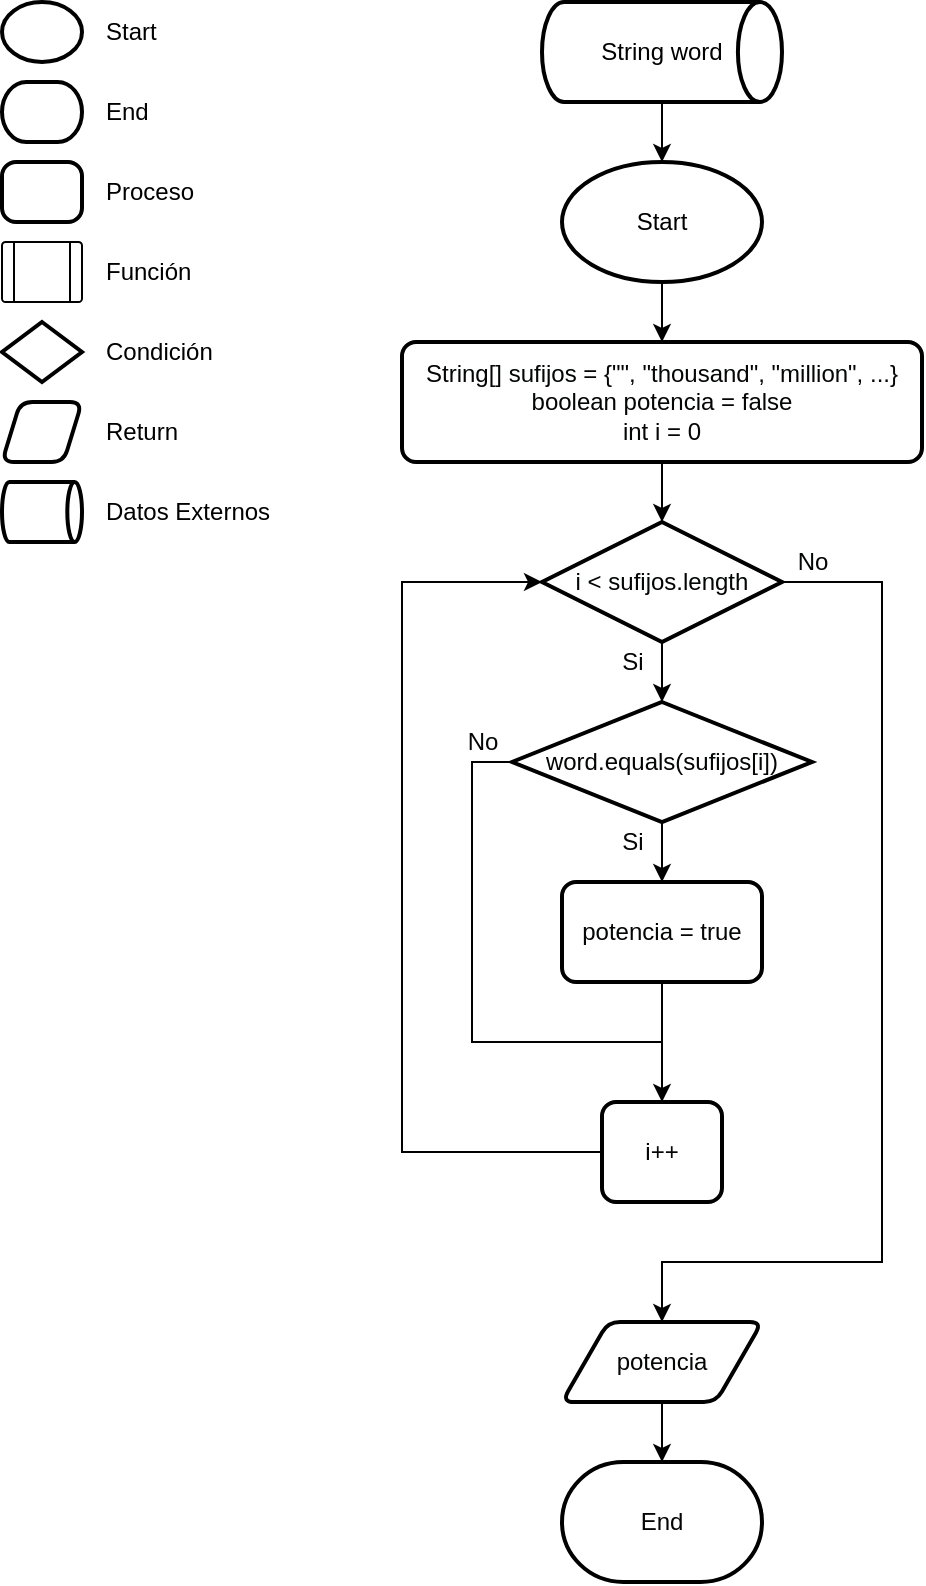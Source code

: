 <mxfile version="15.8.7" type="github">
  <diagram id="CwaqNOOyO13dcUHl-kbV" name="Page-1">
    <mxGraphModel dx="2143" dy="748" grid="1" gridSize="10" guides="1" tooltips="1" connect="1" arrows="1" fold="1" page="1" pageScale="1" pageWidth="827" pageHeight="1169" math="0" shadow="0">
      <root>
        <mxCell id="0" />
        <mxCell id="1" parent="0" />
        <mxCell id="WsKG5UQx0ZYl5saJsRyK-1" value="" style="strokeWidth=2;html=1;shape=mxgraph.flowchart.start_1;whiteSpace=wrap;fillColor=default;align=center;" vertex="1" parent="1">
          <mxGeometry x="-170" y="70" width="40" height="30" as="geometry" />
        </mxCell>
        <mxCell id="WsKG5UQx0ZYl5saJsRyK-2" value="" style="strokeWidth=2;html=1;shape=mxgraph.flowchart.terminator;whiteSpace=wrap;fillColor=default;align=center;" vertex="1" parent="1">
          <mxGeometry x="-170" y="110" width="40" height="30" as="geometry" />
        </mxCell>
        <mxCell id="WsKG5UQx0ZYl5saJsRyK-3" value="" style="rounded=1;whiteSpace=wrap;html=1;absoluteArcSize=1;arcSize=14;strokeWidth=2;fillColor=default;align=center;" vertex="1" parent="1">
          <mxGeometry x="-170" y="150" width="40" height="30" as="geometry" />
        </mxCell>
        <mxCell id="WsKG5UQx0ZYl5saJsRyK-4" value="" style="verticalLabelPosition=bottom;verticalAlign=top;html=1;shape=process;whiteSpace=wrap;rounded=1;size=0.14;arcSize=6;fillColor=default;" vertex="1" parent="1">
          <mxGeometry x="-170" y="190" width="40" height="30" as="geometry" />
        </mxCell>
        <mxCell id="WsKG5UQx0ZYl5saJsRyK-5" value="&lt;div align=&quot;left&quot;&gt;Start&lt;/div&gt;" style="text;html=1;align=left;verticalAlign=middle;resizable=0;points=[];autosize=1;strokeColor=none;fillColor=none;" vertex="1" parent="1">
          <mxGeometry x="-120" y="75" width="40" height="20" as="geometry" />
        </mxCell>
        <mxCell id="WsKG5UQx0ZYl5saJsRyK-6" value="&lt;div align=&quot;left&quot;&gt;End&lt;/div&gt;" style="text;html=1;align=left;verticalAlign=middle;resizable=0;points=[];autosize=1;strokeColor=none;fillColor=none;" vertex="1" parent="1">
          <mxGeometry x="-120" y="115" width="40" height="20" as="geometry" />
        </mxCell>
        <mxCell id="WsKG5UQx0ZYl5saJsRyK-7" value="&lt;div align=&quot;left&quot;&gt;Proceso&lt;/div&gt;" style="text;html=1;align=left;verticalAlign=middle;resizable=0;points=[];autosize=1;strokeColor=none;fillColor=none;" vertex="1" parent="1">
          <mxGeometry x="-120" y="155" width="60" height="20" as="geometry" />
        </mxCell>
        <mxCell id="WsKG5UQx0ZYl5saJsRyK-8" value="Función" style="text;html=1;align=left;verticalAlign=middle;resizable=0;points=[];autosize=1;strokeColor=none;fillColor=none;" vertex="1" parent="1">
          <mxGeometry x="-120" y="195" width="60" height="20" as="geometry" />
        </mxCell>
        <mxCell id="WsKG5UQx0ZYl5saJsRyK-9" value="" style="strokeWidth=2;html=1;shape=mxgraph.flowchart.decision;whiteSpace=wrap;fillColor=default;align=left;" vertex="1" parent="1">
          <mxGeometry x="-170" y="230" width="40" height="30" as="geometry" />
        </mxCell>
        <mxCell id="WsKG5UQx0ZYl5saJsRyK-10" value="Condición" style="text;html=1;align=left;verticalAlign=middle;resizable=0;points=[];autosize=1;strokeColor=none;fillColor=none;" vertex="1" parent="1">
          <mxGeometry x="-120" y="235" width="70" height="20" as="geometry" />
        </mxCell>
        <mxCell id="WsKG5UQx0ZYl5saJsRyK-11" value="" style="shape=parallelogram;html=1;strokeWidth=2;perimeter=parallelogramPerimeter;whiteSpace=wrap;rounded=1;arcSize=12;size=0.23;fillColor=default;align=center;" vertex="1" parent="1">
          <mxGeometry x="-170" y="270" width="40" height="30" as="geometry" />
        </mxCell>
        <mxCell id="WsKG5UQx0ZYl5saJsRyK-12" value="Return" style="text;html=1;align=left;verticalAlign=middle;resizable=0;points=[];autosize=1;strokeColor=none;fillColor=none;" vertex="1" parent="1">
          <mxGeometry x="-120" y="275" width="50" height="20" as="geometry" />
        </mxCell>
        <mxCell id="WsKG5UQx0ZYl5saJsRyK-19" style="edgeStyle=orthogonalEdgeStyle;rounded=0;orthogonalLoop=1;jettySize=auto;html=1;exitX=0.5;exitY=1;exitDx=0;exitDy=0;exitPerimeter=0;entryX=0.5;entryY=0;entryDx=0;entryDy=0;fontFamily=Helvetica;fontColor=#040505;endArrow=classic;endFill=1;" edge="1" parent="1" source="WsKG5UQx0ZYl5saJsRyK-13" target="WsKG5UQx0ZYl5saJsRyK-18">
          <mxGeometry relative="1" as="geometry" />
        </mxCell>
        <mxCell id="WsKG5UQx0ZYl5saJsRyK-13" value="Start" style="strokeWidth=2;html=1;shape=mxgraph.flowchart.start_1;whiteSpace=wrap;fillColor=default;align=center;" vertex="1" parent="1">
          <mxGeometry x="110" y="150" width="100" height="60" as="geometry" />
        </mxCell>
        <mxCell id="WsKG5UQx0ZYl5saJsRyK-14" value="" style="strokeWidth=2;html=1;shape=mxgraph.flowchart.direct_data;whiteSpace=wrap;" vertex="1" parent="1">
          <mxGeometry x="-170" y="310" width="40" height="30" as="geometry" />
        </mxCell>
        <mxCell id="WsKG5UQx0ZYl5saJsRyK-15" value="Datos Externos" style="text;html=1;align=left;verticalAlign=middle;resizable=0;points=[];autosize=1;strokeColor=none;fillColor=none;" vertex="1" parent="1">
          <mxGeometry x="-120" y="315" width="100" height="20" as="geometry" />
        </mxCell>
        <mxCell id="WsKG5UQx0ZYl5saJsRyK-16" style="edgeStyle=orthogonalEdgeStyle;rounded=0;orthogonalLoop=1;jettySize=auto;html=1;exitX=0.5;exitY=1;exitDx=0;exitDy=0;exitPerimeter=0;entryX=0.5;entryY=0;entryDx=0;entryDy=0;entryPerimeter=0;" edge="1" parent="1" source="WsKG5UQx0ZYl5saJsRyK-17" target="WsKG5UQx0ZYl5saJsRyK-13">
          <mxGeometry relative="1" as="geometry" />
        </mxCell>
        <mxCell id="WsKG5UQx0ZYl5saJsRyK-17" value="String word" style="strokeWidth=2;html=1;shape=mxgraph.flowchart.direct_data;whiteSpace=wrap;" vertex="1" parent="1">
          <mxGeometry x="100" y="70" width="120" height="50" as="geometry" />
        </mxCell>
        <mxCell id="WsKG5UQx0ZYl5saJsRyK-21" style="edgeStyle=orthogonalEdgeStyle;rounded=0;orthogonalLoop=1;jettySize=auto;html=1;exitX=0.5;exitY=1;exitDx=0;exitDy=0;entryX=0.5;entryY=0;entryDx=0;entryDy=0;entryPerimeter=0;fontFamily=Helvetica;fontColor=#040505;endArrow=classic;endFill=1;" edge="1" parent="1" source="WsKG5UQx0ZYl5saJsRyK-18" target="WsKG5UQx0ZYl5saJsRyK-20">
          <mxGeometry relative="1" as="geometry" />
        </mxCell>
        <mxCell id="WsKG5UQx0ZYl5saJsRyK-18" value="&lt;div&gt;String[] sufijos = {&quot;&quot;, &quot;thousand&quot;, &quot;million&quot;, ...}&lt;/div&gt;&lt;div&gt;boolean potencia = false&lt;/div&gt;int i = 0" style="rounded=1;whiteSpace=wrap;html=1;absoluteArcSize=1;arcSize=14;strokeWidth=2;labelBackgroundColor=none;fontFamily=Helvetica;fontColor=#040505;" vertex="1" parent="1">
          <mxGeometry x="30" y="240" width="260" height="60" as="geometry" />
        </mxCell>
        <mxCell id="WsKG5UQx0ZYl5saJsRyK-26" style="edgeStyle=orthogonalEdgeStyle;rounded=0;orthogonalLoop=1;jettySize=auto;html=1;exitX=0.5;exitY=1;exitDx=0;exitDy=0;exitPerimeter=0;entryX=0.5;entryY=0;entryDx=0;entryDy=0;entryPerimeter=0;fontFamily=Helvetica;fontColor=#040505;endArrow=classic;endFill=1;" edge="1" parent="1" source="WsKG5UQx0ZYl5saJsRyK-20" target="WsKG5UQx0ZYl5saJsRyK-25">
          <mxGeometry relative="1" as="geometry" />
        </mxCell>
        <mxCell id="WsKG5UQx0ZYl5saJsRyK-39" style="edgeStyle=orthogonalEdgeStyle;rounded=0;orthogonalLoop=1;jettySize=auto;html=1;exitX=1;exitY=0.5;exitDx=0;exitDy=0;exitPerimeter=0;entryX=0.5;entryY=0;entryDx=0;entryDy=0;fontFamily=Helvetica;fontColor=#040505;endArrow=classic;endFill=1;" edge="1" parent="1" source="WsKG5UQx0ZYl5saJsRyK-20" target="WsKG5UQx0ZYl5saJsRyK-37">
          <mxGeometry relative="1" as="geometry">
            <Array as="points">
              <mxPoint x="270" y="360" />
              <mxPoint x="270" y="700" />
              <mxPoint x="160" y="700" />
            </Array>
          </mxGeometry>
        </mxCell>
        <mxCell id="WsKG5UQx0ZYl5saJsRyK-20" value="i &amp;lt; sufijos.length" style="strokeWidth=2;html=1;shape=mxgraph.flowchart.decision;whiteSpace=wrap;labelBackgroundColor=none;fontFamily=Helvetica;fontColor=#040505;" vertex="1" parent="1">
          <mxGeometry x="100" y="330" width="120" height="60" as="geometry" />
        </mxCell>
        <mxCell id="WsKG5UQx0ZYl5saJsRyK-22" value="No" style="text;html=1;align=center;verticalAlign=middle;resizable=0;points=[];autosize=1;strokeColor=none;fillColor=none;fontFamily=Helvetica;fontColor=#040505;" vertex="1" parent="1">
          <mxGeometry x="220" y="340" width="30" height="20" as="geometry" />
        </mxCell>
        <mxCell id="WsKG5UQx0ZYl5saJsRyK-23" value="Si" style="text;html=1;align=center;verticalAlign=middle;resizable=0;points=[];autosize=1;strokeColor=none;fillColor=none;fontFamily=Helvetica;fontColor=#040505;" vertex="1" parent="1">
          <mxGeometry x="130" y="390" width="30" height="20" as="geometry" />
        </mxCell>
        <mxCell id="WsKG5UQx0ZYl5saJsRyK-29" style="edgeStyle=orthogonalEdgeStyle;rounded=0;orthogonalLoop=1;jettySize=auto;html=1;exitX=0.5;exitY=1;exitDx=0;exitDy=0;exitPerimeter=0;fontFamily=Helvetica;fontColor=#040505;endArrow=classic;endFill=1;" edge="1" parent="1" source="WsKG5UQx0ZYl5saJsRyK-25" target="WsKG5UQx0ZYl5saJsRyK-28">
          <mxGeometry relative="1" as="geometry" />
        </mxCell>
        <mxCell id="WsKG5UQx0ZYl5saJsRyK-36" style="edgeStyle=orthogonalEdgeStyle;rounded=0;orthogonalLoop=1;jettySize=auto;html=1;exitX=0;exitY=0.5;exitDx=0;exitDy=0;exitPerimeter=0;fontFamily=Helvetica;fontColor=#040505;endArrow=none;endFill=0;" edge="1" parent="1" source="WsKG5UQx0ZYl5saJsRyK-25">
          <mxGeometry relative="1" as="geometry">
            <mxPoint x="160" y="590" as="targetPoint" />
            <Array as="points">
              <mxPoint x="65" y="450" />
              <mxPoint x="65" y="590" />
            </Array>
          </mxGeometry>
        </mxCell>
        <mxCell id="WsKG5UQx0ZYl5saJsRyK-25" value="word.equals(sufijos[i])" style="strokeWidth=2;html=1;shape=mxgraph.flowchart.decision;whiteSpace=wrap;labelBackgroundColor=none;fontFamily=Helvetica;fontColor=#040505;" vertex="1" parent="1">
          <mxGeometry x="85" y="420" width="150" height="60" as="geometry" />
        </mxCell>
        <mxCell id="WsKG5UQx0ZYl5saJsRyK-34" style="edgeStyle=orthogonalEdgeStyle;rounded=0;orthogonalLoop=1;jettySize=auto;html=1;exitX=0.5;exitY=1;exitDx=0;exitDy=0;fontFamily=Helvetica;fontColor=#040505;endArrow=classic;endFill=1;" edge="1" parent="1" source="WsKG5UQx0ZYl5saJsRyK-28" target="WsKG5UQx0ZYl5saJsRyK-33">
          <mxGeometry relative="1" as="geometry" />
        </mxCell>
        <mxCell id="WsKG5UQx0ZYl5saJsRyK-28" value="potencia = true" style="rounded=1;whiteSpace=wrap;html=1;absoluteArcSize=1;arcSize=14;strokeWidth=2;labelBackgroundColor=none;fontFamily=Helvetica;fontColor=#040505;" vertex="1" parent="1">
          <mxGeometry x="110" y="510" width="100" height="50" as="geometry" />
        </mxCell>
        <mxCell id="WsKG5UQx0ZYl5saJsRyK-30" value="Si" style="text;html=1;align=center;verticalAlign=middle;resizable=0;points=[];autosize=1;strokeColor=none;fillColor=none;fontFamily=Helvetica;fontColor=#040505;" vertex="1" parent="1">
          <mxGeometry x="130" y="480" width="30" height="20" as="geometry" />
        </mxCell>
        <mxCell id="WsKG5UQx0ZYl5saJsRyK-31" value="No" style="text;html=1;align=center;verticalAlign=middle;resizable=0;points=[];autosize=1;strokeColor=none;fillColor=none;fontFamily=Helvetica;fontColor=#040505;" vertex="1" parent="1">
          <mxGeometry x="55" y="430" width="30" height="20" as="geometry" />
        </mxCell>
        <mxCell id="WsKG5UQx0ZYl5saJsRyK-35" style="edgeStyle=orthogonalEdgeStyle;rounded=0;orthogonalLoop=1;jettySize=auto;html=1;exitX=0;exitY=0.5;exitDx=0;exitDy=0;entryX=0;entryY=0.5;entryDx=0;entryDy=0;entryPerimeter=0;fontFamily=Helvetica;fontColor=#040505;endArrow=classic;endFill=1;" edge="1" parent="1" source="WsKG5UQx0ZYl5saJsRyK-33" target="WsKG5UQx0ZYl5saJsRyK-20">
          <mxGeometry relative="1" as="geometry">
            <Array as="points">
              <mxPoint x="30" y="645" />
              <mxPoint x="30" y="360" />
            </Array>
          </mxGeometry>
        </mxCell>
        <mxCell id="WsKG5UQx0ZYl5saJsRyK-33" value="i++" style="rounded=1;whiteSpace=wrap;html=1;absoluteArcSize=1;arcSize=14;strokeWidth=2;labelBackgroundColor=none;fontFamily=Helvetica;fontColor=#040505;" vertex="1" parent="1">
          <mxGeometry x="130" y="620" width="60" height="50" as="geometry" />
        </mxCell>
        <mxCell id="WsKG5UQx0ZYl5saJsRyK-40" style="edgeStyle=orthogonalEdgeStyle;rounded=0;orthogonalLoop=1;jettySize=auto;html=1;exitX=0.5;exitY=1;exitDx=0;exitDy=0;fontFamily=Helvetica;fontColor=#040505;endArrow=classic;endFill=1;" edge="1" parent="1" source="WsKG5UQx0ZYl5saJsRyK-37" target="WsKG5UQx0ZYl5saJsRyK-38">
          <mxGeometry relative="1" as="geometry" />
        </mxCell>
        <mxCell id="WsKG5UQx0ZYl5saJsRyK-37" value="potencia" style="shape=parallelogram;html=1;strokeWidth=2;perimeter=parallelogramPerimeter;whiteSpace=wrap;rounded=1;arcSize=12;size=0.23;labelBackgroundColor=none;fontFamily=Helvetica;fontColor=#040505;" vertex="1" parent="1">
          <mxGeometry x="110" y="730" width="100" height="40" as="geometry" />
        </mxCell>
        <mxCell id="WsKG5UQx0ZYl5saJsRyK-38" value="End" style="strokeWidth=2;html=1;shape=mxgraph.flowchart.terminator;whiteSpace=wrap;labelBackgroundColor=none;fontFamily=Helvetica;fontColor=#040505;" vertex="1" parent="1">
          <mxGeometry x="110" y="800" width="100" height="60" as="geometry" />
        </mxCell>
      </root>
    </mxGraphModel>
  </diagram>
</mxfile>
